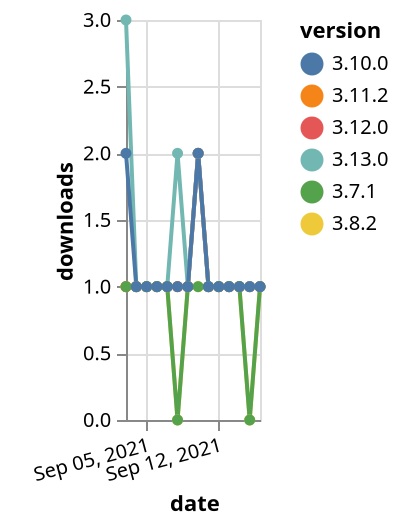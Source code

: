 {"$schema": "https://vega.github.io/schema/vega-lite/v5.json", "description": "A simple bar chart with embedded data.", "data": {"values": [{"date": "2021-09-03", "total": 143, "delta": 1, "version": "3.11.2"}, {"date": "2021-09-04", "total": 144, "delta": 1, "version": "3.11.2"}, {"date": "2021-09-05", "total": 145, "delta": 1, "version": "3.11.2"}, {"date": "2021-09-06", "total": 146, "delta": 1, "version": "3.11.2"}, {"date": "2021-09-07", "total": 147, "delta": 1, "version": "3.11.2"}, {"date": "2021-09-08", "total": 148, "delta": 1, "version": "3.11.2"}, {"date": "2021-09-09", "total": 149, "delta": 1, "version": "3.11.2"}, {"date": "2021-09-10", "total": 151, "delta": 2, "version": "3.11.2"}, {"date": "2021-09-11", "total": 152, "delta": 1, "version": "3.11.2"}, {"date": "2021-09-12", "total": 153, "delta": 1, "version": "3.11.2"}, {"date": "2021-09-13", "total": 154, "delta": 1, "version": "3.11.2"}, {"date": "2021-09-14", "total": 155, "delta": 1, "version": "3.11.2"}, {"date": "2021-09-15", "total": 156, "delta": 1, "version": "3.11.2"}, {"date": "2021-09-16", "total": 157, "delta": 1, "version": "3.11.2"}, {"date": "2021-09-03", "total": 176, "delta": 1, "version": "3.8.2"}, {"date": "2021-09-04", "total": 177, "delta": 1, "version": "3.8.2"}, {"date": "2021-09-05", "total": 178, "delta": 1, "version": "3.8.2"}, {"date": "2021-09-06", "total": 179, "delta": 1, "version": "3.8.2"}, {"date": "2021-09-07", "total": 180, "delta": 1, "version": "3.8.2"}, {"date": "2021-09-08", "total": 180, "delta": 0, "version": "3.8.2"}, {"date": "2021-09-09", "total": 181, "delta": 1, "version": "3.8.2"}, {"date": "2021-09-10", "total": 182, "delta": 1, "version": "3.8.2"}, {"date": "2021-09-11", "total": 183, "delta": 1, "version": "3.8.2"}, {"date": "2021-09-12", "total": 184, "delta": 1, "version": "3.8.2"}, {"date": "2021-09-13", "total": 185, "delta": 1, "version": "3.8.2"}, {"date": "2021-09-14", "total": 186, "delta": 1, "version": "3.8.2"}, {"date": "2021-09-15", "total": 186, "delta": 0, "version": "3.8.2"}, {"date": "2021-09-16", "total": 187, "delta": 1, "version": "3.8.2"}, {"date": "2021-09-03", "total": 164, "delta": 1, "version": "3.12.0"}, {"date": "2021-09-04", "total": 165, "delta": 1, "version": "3.12.0"}, {"date": "2021-09-05", "total": 166, "delta": 1, "version": "3.12.0"}, {"date": "2021-09-06", "total": 167, "delta": 1, "version": "3.12.0"}, {"date": "2021-09-07", "total": 168, "delta": 1, "version": "3.12.0"}, {"date": "2021-09-08", "total": 169, "delta": 1, "version": "3.12.0"}, {"date": "2021-09-09", "total": 170, "delta": 1, "version": "3.12.0"}, {"date": "2021-09-10", "total": 172, "delta": 2, "version": "3.12.0"}, {"date": "2021-09-11", "total": 173, "delta": 1, "version": "3.12.0"}, {"date": "2021-09-12", "total": 174, "delta": 1, "version": "3.12.0"}, {"date": "2021-09-13", "total": 175, "delta": 1, "version": "3.12.0"}, {"date": "2021-09-14", "total": 176, "delta": 1, "version": "3.12.0"}, {"date": "2021-09-15", "total": 177, "delta": 1, "version": "3.12.0"}, {"date": "2021-09-16", "total": 178, "delta": 1, "version": "3.12.0"}, {"date": "2021-09-03", "total": 116, "delta": 3, "version": "3.13.0"}, {"date": "2021-09-04", "total": 117, "delta": 1, "version": "3.13.0"}, {"date": "2021-09-05", "total": 118, "delta": 1, "version": "3.13.0"}, {"date": "2021-09-06", "total": 119, "delta": 1, "version": "3.13.0"}, {"date": "2021-09-07", "total": 120, "delta": 1, "version": "3.13.0"}, {"date": "2021-09-08", "total": 122, "delta": 2, "version": "3.13.0"}, {"date": "2021-09-09", "total": 123, "delta": 1, "version": "3.13.0"}, {"date": "2021-09-10", "total": 125, "delta": 2, "version": "3.13.0"}, {"date": "2021-09-11", "total": 126, "delta": 1, "version": "3.13.0"}, {"date": "2021-09-12", "total": 127, "delta": 1, "version": "3.13.0"}, {"date": "2021-09-13", "total": 128, "delta": 1, "version": "3.13.0"}, {"date": "2021-09-14", "total": 129, "delta": 1, "version": "3.13.0"}, {"date": "2021-09-15", "total": 130, "delta": 1, "version": "3.13.0"}, {"date": "2021-09-16", "total": 131, "delta": 1, "version": "3.13.0"}, {"date": "2021-09-03", "total": 212, "delta": 1, "version": "3.7.1"}, {"date": "2021-09-04", "total": 213, "delta": 1, "version": "3.7.1"}, {"date": "2021-09-05", "total": 214, "delta": 1, "version": "3.7.1"}, {"date": "2021-09-06", "total": 215, "delta": 1, "version": "3.7.1"}, {"date": "2021-09-07", "total": 216, "delta": 1, "version": "3.7.1"}, {"date": "2021-09-08", "total": 216, "delta": 0, "version": "3.7.1"}, {"date": "2021-09-09", "total": 217, "delta": 1, "version": "3.7.1"}, {"date": "2021-09-10", "total": 218, "delta": 1, "version": "3.7.1"}, {"date": "2021-09-11", "total": 219, "delta": 1, "version": "3.7.1"}, {"date": "2021-09-12", "total": 220, "delta": 1, "version": "3.7.1"}, {"date": "2021-09-13", "total": 221, "delta": 1, "version": "3.7.1"}, {"date": "2021-09-14", "total": 222, "delta": 1, "version": "3.7.1"}, {"date": "2021-09-15", "total": 222, "delta": 0, "version": "3.7.1"}, {"date": "2021-09-16", "total": 223, "delta": 1, "version": "3.7.1"}, {"date": "2021-09-03", "total": 168, "delta": 2, "version": "3.10.0"}, {"date": "2021-09-04", "total": 169, "delta": 1, "version": "3.10.0"}, {"date": "2021-09-05", "total": 170, "delta": 1, "version": "3.10.0"}, {"date": "2021-09-06", "total": 171, "delta": 1, "version": "3.10.0"}, {"date": "2021-09-07", "total": 172, "delta": 1, "version": "3.10.0"}, {"date": "2021-09-08", "total": 173, "delta": 1, "version": "3.10.0"}, {"date": "2021-09-09", "total": 174, "delta": 1, "version": "3.10.0"}, {"date": "2021-09-10", "total": 176, "delta": 2, "version": "3.10.0"}, {"date": "2021-09-11", "total": 177, "delta": 1, "version": "3.10.0"}, {"date": "2021-09-12", "total": 178, "delta": 1, "version": "3.10.0"}, {"date": "2021-09-13", "total": 179, "delta": 1, "version": "3.10.0"}, {"date": "2021-09-14", "total": 180, "delta": 1, "version": "3.10.0"}, {"date": "2021-09-15", "total": 181, "delta": 1, "version": "3.10.0"}, {"date": "2021-09-16", "total": 182, "delta": 1, "version": "3.10.0"}]}, "width": "container", "mark": {"type": "line", "point": {"filled": true}}, "encoding": {"x": {"field": "date", "type": "temporal", "timeUnit": "yearmonthdate", "title": "date", "axis": {"labelAngle": -15}}, "y": {"field": "delta", "type": "quantitative", "title": "downloads"}, "color": {"field": "version", "type": "nominal"}, "tooltip": {"field": "delta"}}}
